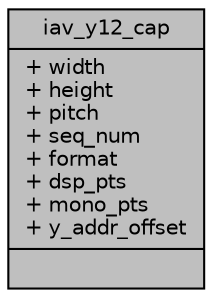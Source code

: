 digraph "iav_y12_cap"
{
 // INTERACTIVE_SVG=YES
 // LATEX_PDF_SIZE
  bgcolor="transparent";
  edge [fontname="Helvetica",fontsize="10",labelfontname="Helvetica",labelfontsize="10"];
  node [fontname="Helvetica",fontsize="10",shape=record];
  Node1 [label="{iav_y12_cap\n|+ width\l+ height\l+ pitch\l+ seq_num\l+ format\l+ dsp_pts\l+ mono_pts\l+ y_addr_offset\l|}",height=0.2,width=0.4,color="black", fillcolor="grey75", style="filled", fontcolor="black",tooltip=" "];
}
